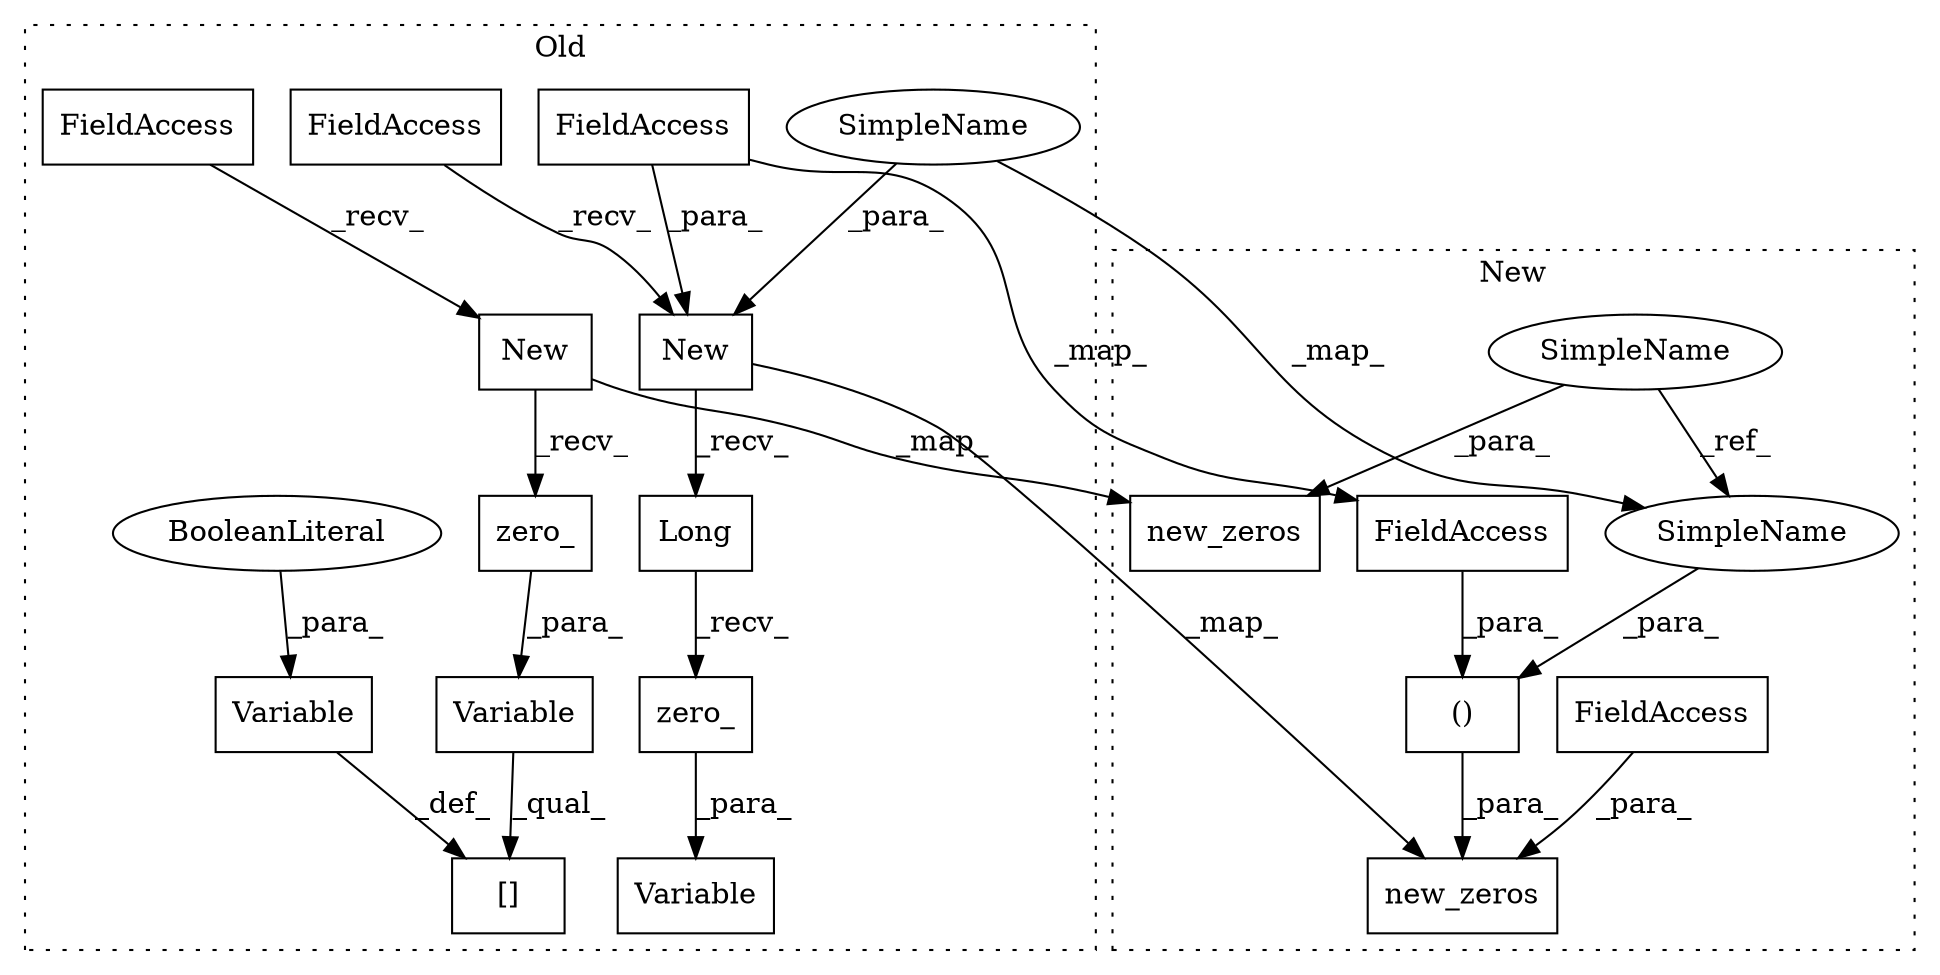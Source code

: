 digraph G {
subgraph cluster0 {
1 [label="New" a="32" s="9705,9735" l="4,1" shape="box"];
3 [label="zero_" a="32" s="9744" l="7" shape="box"];
4 [label="Variable" a="32" s="9682,9751" l="9,1" shape="box"];
5 [label="FieldAccess" a="22" s="9691" l="13" shape="box"];
7 [label="Long" a="32" s="9737" l="6" shape="box"];
11 [label="New" a="32" s="9793,9823" l="4,1" shape="box"];
12 [label="zero_" a="32" s="9825" l="7" shape="box"];
13 [label="[]" a="2" s="10814,10871" l="21,2" shape="box"];
14 [label="Variable" a="32" s="10429,10446" l="9,1" shape="box"];
15 [label="FieldAccess" a="22" s="9779" l="13" shape="box"];
16 [label="Variable" a="32" s="9770,9832" l="9,1" shape="box"];
17 [label="BooleanLiteral" a="9" s="10441" l="5" shape="ellipse"];
19 [label="FieldAccess" a="22" s="9720" l="15" shape="box"];
21 [label="SimpleName" a="42" s="9709" l="10" shape="ellipse"];
label = "Old";
style="dotted";
}
subgraph cluster1 {
2 [label="new_zeros" a="32" s="9563,9628" l="15,1" shape="box"];
6 [label="FieldAccess" a="22" s="9618" l="10" shape="box"];
8 [label="()" a="106" s="9578" l="38" shape="box"];
9 [label="SimpleName" a="42" s="9359" l="10" shape="ellipse"];
10 [label="new_zeros" a="32" s="9656,9692" l="10,1" shape="box"];
18 [label="FieldAccess" a="22" s="9601" l="15" shape="box"];
20 [label="SimpleName" a="42" s="9578" l="10" shape="ellipse"];
label = "New";
style="dotted";
}
1 -> 2 [label="_map_"];
1 -> 7 [label="_recv_"];
3 -> 4 [label="_para_"];
5 -> 1 [label="_recv_"];
6 -> 2 [label="_para_"];
7 -> 3 [label="_recv_"];
8 -> 2 [label="_para_"];
9 -> 10 [label="_para_"];
9 -> 20 [label="_ref_"];
11 -> 10 [label="_map_"];
11 -> 12 [label="_recv_"];
12 -> 16 [label="_para_"];
14 -> 13 [label="_def_"];
15 -> 11 [label="_recv_"];
16 -> 13 [label="_qual_"];
17 -> 14 [label="_para_"];
18 -> 8 [label="_para_"];
19 -> 18 [label="_map_"];
19 -> 1 [label="_para_"];
20 -> 8 [label="_para_"];
21 -> 20 [label="_map_"];
21 -> 1 [label="_para_"];
}